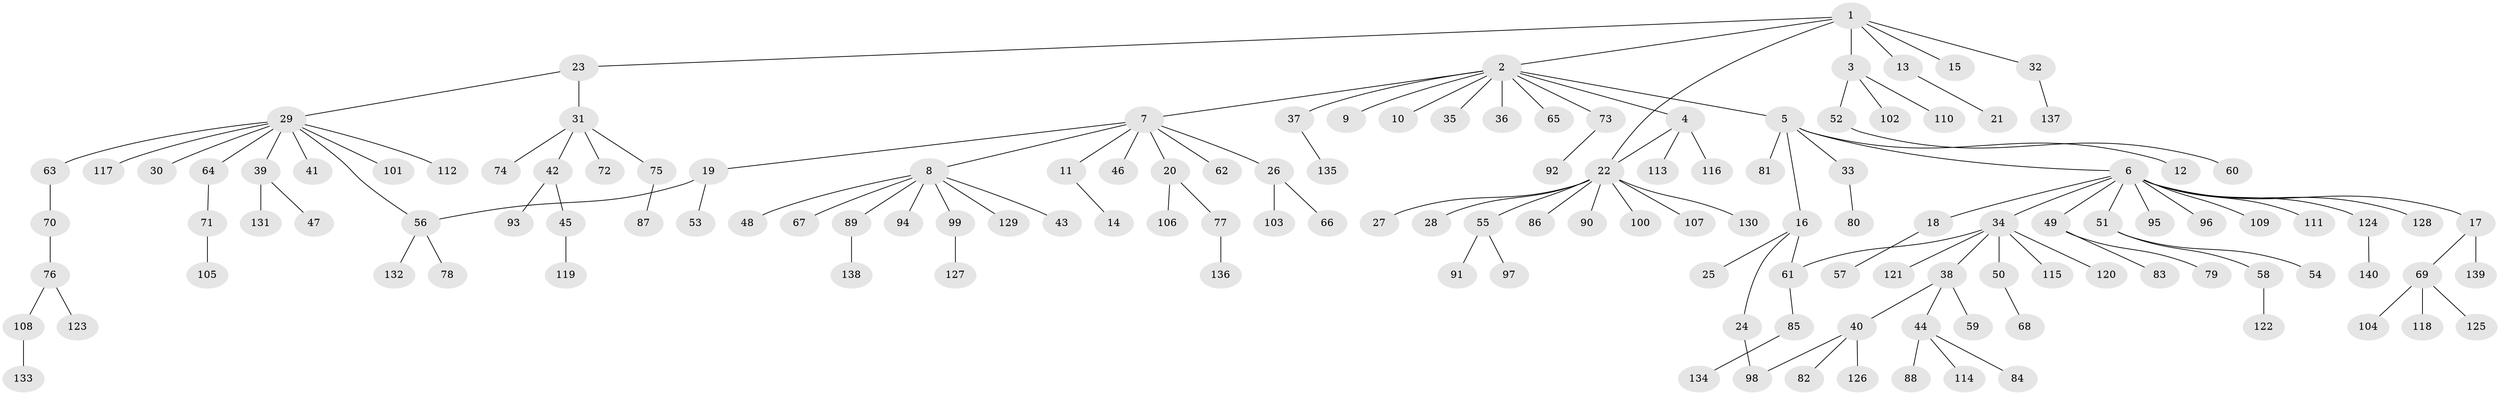 // coarse degree distribution, {1: 0.9107142857142857, 15: 0.017857142857142856, 16: 0.017857142857142856, 11: 0.017857142857142856, 8: 0.017857142857142856, 9: 0.017857142857142856}
// Generated by graph-tools (version 1.1) at 2025/51/03/04/25 21:51:02]
// undirected, 140 vertices, 143 edges
graph export_dot {
graph [start="1"]
  node [color=gray90,style=filled];
  1;
  2;
  3;
  4;
  5;
  6;
  7;
  8;
  9;
  10;
  11;
  12;
  13;
  14;
  15;
  16;
  17;
  18;
  19;
  20;
  21;
  22;
  23;
  24;
  25;
  26;
  27;
  28;
  29;
  30;
  31;
  32;
  33;
  34;
  35;
  36;
  37;
  38;
  39;
  40;
  41;
  42;
  43;
  44;
  45;
  46;
  47;
  48;
  49;
  50;
  51;
  52;
  53;
  54;
  55;
  56;
  57;
  58;
  59;
  60;
  61;
  62;
  63;
  64;
  65;
  66;
  67;
  68;
  69;
  70;
  71;
  72;
  73;
  74;
  75;
  76;
  77;
  78;
  79;
  80;
  81;
  82;
  83;
  84;
  85;
  86;
  87;
  88;
  89;
  90;
  91;
  92;
  93;
  94;
  95;
  96;
  97;
  98;
  99;
  100;
  101;
  102;
  103;
  104;
  105;
  106;
  107;
  108;
  109;
  110;
  111;
  112;
  113;
  114;
  115;
  116;
  117;
  118;
  119;
  120;
  121;
  122;
  123;
  124;
  125;
  126;
  127;
  128;
  129;
  130;
  131;
  132;
  133;
  134;
  135;
  136;
  137;
  138;
  139;
  140;
  1 -- 2;
  1 -- 3;
  1 -- 13;
  1 -- 15;
  1 -- 22;
  1 -- 23;
  1 -- 32;
  2 -- 4;
  2 -- 5;
  2 -- 7;
  2 -- 9;
  2 -- 10;
  2 -- 35;
  2 -- 36;
  2 -- 37;
  2 -- 65;
  2 -- 73;
  3 -- 52;
  3 -- 102;
  3 -- 110;
  4 -- 22;
  4 -- 113;
  4 -- 116;
  5 -- 6;
  5 -- 12;
  5 -- 16;
  5 -- 33;
  5 -- 81;
  6 -- 17;
  6 -- 18;
  6 -- 34;
  6 -- 49;
  6 -- 51;
  6 -- 95;
  6 -- 96;
  6 -- 109;
  6 -- 111;
  6 -- 124;
  6 -- 128;
  7 -- 8;
  7 -- 11;
  7 -- 19;
  7 -- 20;
  7 -- 26;
  7 -- 46;
  7 -- 62;
  8 -- 43;
  8 -- 48;
  8 -- 67;
  8 -- 89;
  8 -- 94;
  8 -- 99;
  8 -- 129;
  11 -- 14;
  13 -- 21;
  16 -- 24;
  16 -- 25;
  16 -- 61;
  17 -- 69;
  17 -- 139;
  18 -- 57;
  19 -- 53;
  19 -- 56;
  20 -- 77;
  20 -- 106;
  22 -- 27;
  22 -- 28;
  22 -- 55;
  22 -- 86;
  22 -- 90;
  22 -- 100;
  22 -- 107;
  22 -- 130;
  23 -- 29;
  23 -- 31;
  24 -- 98;
  26 -- 66;
  26 -- 103;
  29 -- 30;
  29 -- 39;
  29 -- 41;
  29 -- 56;
  29 -- 63;
  29 -- 64;
  29 -- 101;
  29 -- 112;
  29 -- 117;
  31 -- 42;
  31 -- 72;
  31 -- 74;
  31 -- 75;
  32 -- 137;
  33 -- 80;
  34 -- 38;
  34 -- 50;
  34 -- 61;
  34 -- 115;
  34 -- 120;
  34 -- 121;
  37 -- 135;
  38 -- 40;
  38 -- 44;
  38 -- 59;
  39 -- 47;
  39 -- 131;
  40 -- 82;
  40 -- 98;
  40 -- 126;
  42 -- 45;
  42 -- 93;
  44 -- 84;
  44 -- 88;
  44 -- 114;
  45 -- 119;
  49 -- 79;
  49 -- 83;
  50 -- 68;
  51 -- 54;
  51 -- 58;
  52 -- 60;
  55 -- 91;
  55 -- 97;
  56 -- 78;
  56 -- 132;
  58 -- 122;
  61 -- 85;
  63 -- 70;
  64 -- 71;
  69 -- 104;
  69 -- 118;
  69 -- 125;
  70 -- 76;
  71 -- 105;
  73 -- 92;
  75 -- 87;
  76 -- 108;
  76 -- 123;
  77 -- 136;
  85 -- 134;
  89 -- 138;
  99 -- 127;
  108 -- 133;
  124 -- 140;
}
